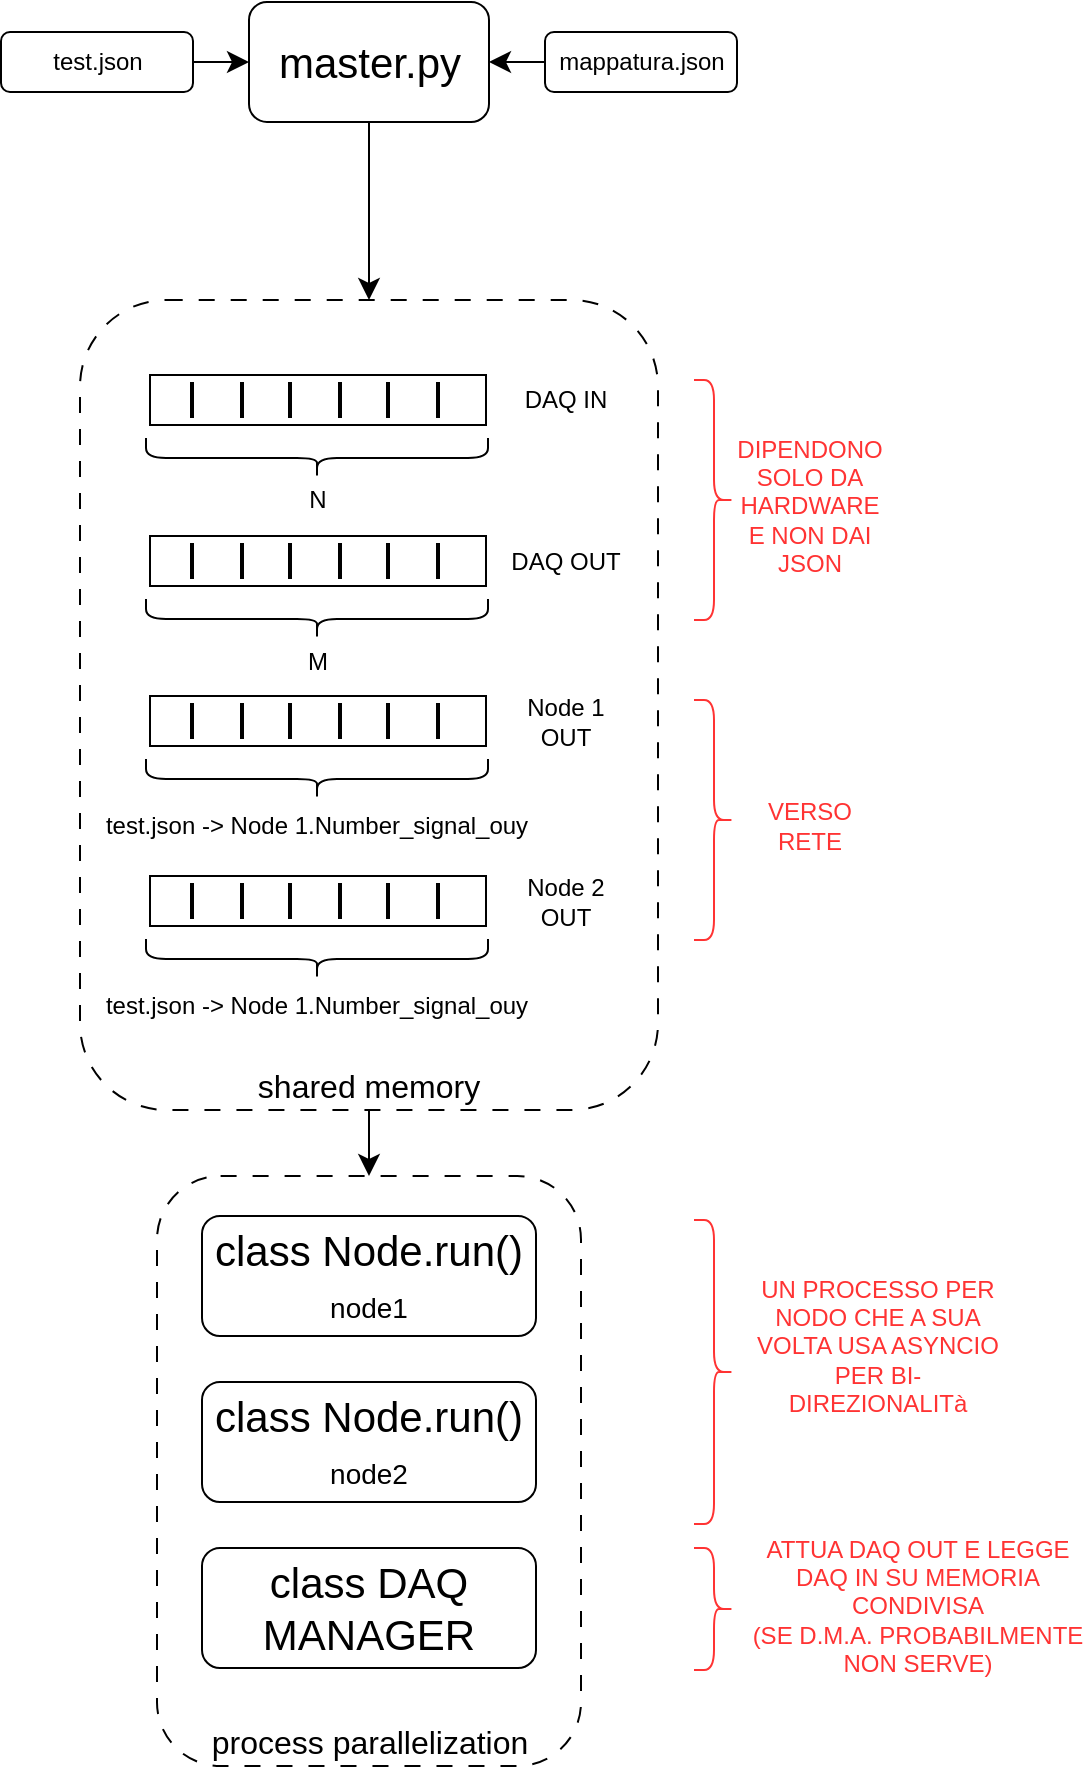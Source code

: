 <mxfile version="26.1.3">
  <diagram name="Pagina-1" id="6YI75HsUUGusuXryI77t">
    <mxGraphModel dx="1007" dy="972" grid="0" gridSize="10" guides="1" tooltips="1" connect="1" arrows="1" fold="1" page="0" pageScale="1" pageWidth="827" pageHeight="1169" math="0" shadow="0">
      <root>
        <mxCell id="0" />
        <mxCell id="1" parent="0" />
        <mxCell id="gDMrc5JoFi_0KkXbBFFb-55" style="edgeStyle=none;curved=1;rounded=0;orthogonalLoop=1;jettySize=auto;html=1;exitX=1;exitY=0.5;exitDx=0;exitDy=0;entryX=0;entryY=0.5;entryDx=0;entryDy=0;fontSize=12;startSize=8;endSize=8;" edge="1" parent="1" source="gDMrc5JoFi_0KkXbBFFb-1" target="gDMrc5JoFi_0KkXbBFFb-3">
          <mxGeometry relative="1" as="geometry" />
        </mxCell>
        <mxCell id="gDMrc5JoFi_0KkXbBFFb-1" value="test.json" style="rounded=1;whiteSpace=wrap;html=1;" vertex="1" parent="1">
          <mxGeometry x="13.5" y="-295" width="96" height="30" as="geometry" />
        </mxCell>
        <mxCell id="gDMrc5JoFi_0KkXbBFFb-56" style="edgeStyle=none;curved=1;rounded=0;orthogonalLoop=1;jettySize=auto;html=1;exitX=0;exitY=0.5;exitDx=0;exitDy=0;entryX=1;entryY=0.5;entryDx=0;entryDy=0;fontSize=12;startSize=8;endSize=8;" edge="1" parent="1" source="gDMrc5JoFi_0KkXbBFFb-2" target="gDMrc5JoFi_0KkXbBFFb-3">
          <mxGeometry relative="1" as="geometry" />
        </mxCell>
        <mxCell id="gDMrc5JoFi_0KkXbBFFb-2" value="mappatura.json" style="rounded=1;whiteSpace=wrap;html=1;" vertex="1" parent="1">
          <mxGeometry x="285.5" y="-295" width="96" height="30" as="geometry" />
        </mxCell>
        <mxCell id="gDMrc5JoFi_0KkXbBFFb-57" style="edgeStyle=none;curved=1;rounded=0;orthogonalLoop=1;jettySize=auto;html=1;exitX=0.5;exitY=1;exitDx=0;exitDy=0;entryX=0.5;entryY=0;entryDx=0;entryDy=0;fontSize=12;startSize=8;endSize=8;" edge="1" parent="1" source="gDMrc5JoFi_0KkXbBFFb-3" target="gDMrc5JoFi_0KkXbBFFb-10">
          <mxGeometry relative="1" as="geometry" />
        </mxCell>
        <mxCell id="gDMrc5JoFi_0KkXbBFFb-3" value="master.py" style="rounded=1;whiteSpace=wrap;html=1;fontSize=21;" vertex="1" parent="1">
          <mxGeometry x="137.5" y="-310" width="120" height="60" as="geometry" />
        </mxCell>
        <mxCell id="gDMrc5JoFi_0KkXbBFFb-6" value="process parallelization" style="rounded=1;whiteSpace=wrap;html=1;dashed=1;dashPattern=8 8;fontSize=16;verticalAlign=bottom;" vertex="1" parent="1">
          <mxGeometry x="91.5" y="277" width="212" height="295" as="geometry" />
        </mxCell>
        <mxCell id="gDMrc5JoFi_0KkXbBFFb-7" value="class Node.run()&lt;br&gt;&lt;font style=&quot;font-size: 14px;&quot;&gt;node1&lt;/font&gt;" style="rounded=1;whiteSpace=wrap;html=1;fontSize=21;" vertex="1" parent="1">
          <mxGeometry x="114" y="297" width="167" height="60" as="geometry" />
        </mxCell>
        <mxCell id="gDMrc5JoFi_0KkXbBFFb-8" value="class Node.run()&lt;br&gt;&lt;font style=&quot;font-size: 14px;&quot;&gt;node2&lt;/font&gt;" style="rounded=1;whiteSpace=wrap;html=1;fontSize=21;" vertex="1" parent="1">
          <mxGeometry x="114" y="380" width="167" height="60" as="geometry" />
        </mxCell>
        <mxCell id="gDMrc5JoFi_0KkXbBFFb-58" style="edgeStyle=none;curved=1;rounded=0;orthogonalLoop=1;jettySize=auto;html=1;exitX=0.5;exitY=1;exitDx=0;exitDy=0;entryX=0.5;entryY=0;entryDx=0;entryDy=0;fontSize=12;startSize=8;endSize=8;" edge="1" parent="1" source="gDMrc5JoFi_0KkXbBFFb-10" target="gDMrc5JoFi_0KkXbBFFb-6">
          <mxGeometry relative="1" as="geometry" />
        </mxCell>
        <mxCell id="gDMrc5JoFi_0KkXbBFFb-10" value="shared memory" style="rounded=1;whiteSpace=wrap;html=1;dashed=1;dashPattern=8 8;fontSize=16;verticalAlign=bottom;" vertex="1" parent="1">
          <mxGeometry x="53" y="-161" width="289" height="405" as="geometry" />
        </mxCell>
        <mxCell id="gDMrc5JoFi_0KkXbBFFb-11" value="" style="rounded=0;whiteSpace=wrap;html=1;" vertex="1" parent="1">
          <mxGeometry x="88" y="-123.5" width="168" height="25" as="geometry" />
        </mxCell>
        <mxCell id="gDMrc5JoFi_0KkXbBFFb-12" value="" style="line;strokeWidth=2;direction=south;html=1;" vertex="1" parent="1">
          <mxGeometry x="104" y="-120" width="10" height="18" as="geometry" />
        </mxCell>
        <mxCell id="gDMrc5JoFi_0KkXbBFFb-13" value="" style="line;strokeWidth=2;direction=south;html=1;" vertex="1" parent="1">
          <mxGeometry x="129" y="-120" width="10" height="18" as="geometry" />
        </mxCell>
        <mxCell id="gDMrc5JoFi_0KkXbBFFb-14" value="" style="line;strokeWidth=2;direction=south;html=1;" vertex="1" parent="1">
          <mxGeometry x="153" y="-120" width="10" height="18" as="geometry" />
        </mxCell>
        <mxCell id="gDMrc5JoFi_0KkXbBFFb-15" value="" style="line;strokeWidth=2;direction=south;html=1;" vertex="1" parent="1">
          <mxGeometry x="178" y="-120" width="10" height="18" as="geometry" />
        </mxCell>
        <mxCell id="gDMrc5JoFi_0KkXbBFFb-16" value="" style="line;strokeWidth=2;direction=south;html=1;" vertex="1" parent="1">
          <mxGeometry x="202" y="-120" width="10" height="18" as="geometry" />
        </mxCell>
        <mxCell id="gDMrc5JoFi_0KkXbBFFb-17" value="" style="line;strokeWidth=2;direction=south;html=1;" vertex="1" parent="1">
          <mxGeometry x="227" y="-120" width="10" height="18" as="geometry" />
        </mxCell>
        <mxCell id="gDMrc5JoFi_0KkXbBFFb-18" value="" style="shape=curlyBracket;whiteSpace=wrap;html=1;rounded=1;flipH=1;labelPosition=right;verticalLabelPosition=middle;align=left;verticalAlign=middle;rotation=90;" vertex="1" parent="1">
          <mxGeometry x="161.5" y="-167.5" width="20" height="171" as="geometry" />
        </mxCell>
        <mxCell id="gDMrc5JoFi_0KkXbBFFb-19" value="DAQ IN" style="text;html=1;align=center;verticalAlign=middle;whiteSpace=wrap;rounded=0;" vertex="1" parent="1">
          <mxGeometry x="266" y="-126" width="60" height="30" as="geometry" />
        </mxCell>
        <mxCell id="gDMrc5JoFi_0KkXbBFFb-20" value="N" style="text;html=1;align=center;verticalAlign=middle;whiteSpace=wrap;rounded=0;" vertex="1" parent="1">
          <mxGeometry x="141.5" y="-76" width="60" height="30" as="geometry" />
        </mxCell>
        <mxCell id="gDMrc5JoFi_0KkXbBFFb-21" value="" style="rounded=0;whiteSpace=wrap;html=1;" vertex="1" parent="1">
          <mxGeometry x="88" y="-43" width="168" height="25" as="geometry" />
        </mxCell>
        <mxCell id="gDMrc5JoFi_0KkXbBFFb-22" value="" style="line;strokeWidth=2;direction=south;html=1;" vertex="1" parent="1">
          <mxGeometry x="104" y="-39.5" width="10" height="18" as="geometry" />
        </mxCell>
        <mxCell id="gDMrc5JoFi_0KkXbBFFb-23" value="" style="line;strokeWidth=2;direction=south;html=1;" vertex="1" parent="1">
          <mxGeometry x="129" y="-39.5" width="10" height="18" as="geometry" />
        </mxCell>
        <mxCell id="gDMrc5JoFi_0KkXbBFFb-24" value="" style="line;strokeWidth=2;direction=south;html=1;" vertex="1" parent="1">
          <mxGeometry x="153" y="-39.5" width="10" height="18" as="geometry" />
        </mxCell>
        <mxCell id="gDMrc5JoFi_0KkXbBFFb-25" value="" style="line;strokeWidth=2;direction=south;html=1;" vertex="1" parent="1">
          <mxGeometry x="178" y="-39.5" width="10" height="18" as="geometry" />
        </mxCell>
        <mxCell id="gDMrc5JoFi_0KkXbBFFb-26" value="" style="line;strokeWidth=2;direction=south;html=1;" vertex="1" parent="1">
          <mxGeometry x="202" y="-39.5" width="10" height="18" as="geometry" />
        </mxCell>
        <mxCell id="gDMrc5JoFi_0KkXbBFFb-27" value="" style="line;strokeWidth=2;direction=south;html=1;" vertex="1" parent="1">
          <mxGeometry x="227" y="-39.5" width="10" height="18" as="geometry" />
        </mxCell>
        <mxCell id="gDMrc5JoFi_0KkXbBFFb-28" value="" style="shape=curlyBracket;whiteSpace=wrap;html=1;rounded=1;flipH=1;labelPosition=right;verticalLabelPosition=middle;align=left;verticalAlign=middle;rotation=90;" vertex="1" parent="1">
          <mxGeometry x="161.5" y="-87" width="20" height="171" as="geometry" />
        </mxCell>
        <mxCell id="gDMrc5JoFi_0KkXbBFFb-29" value="DAQ OUT" style="text;html=1;align=center;verticalAlign=middle;whiteSpace=wrap;rounded=0;" vertex="1" parent="1">
          <mxGeometry x="266" y="-45.5" width="60" height="30" as="geometry" />
        </mxCell>
        <mxCell id="gDMrc5JoFi_0KkXbBFFb-30" value="M" style="text;html=1;align=center;verticalAlign=middle;whiteSpace=wrap;rounded=0;" vertex="1" parent="1">
          <mxGeometry x="141.5" y="4.5" width="60" height="30" as="geometry" />
        </mxCell>
        <mxCell id="gDMrc5JoFi_0KkXbBFFb-31" value="" style="rounded=0;whiteSpace=wrap;html=1;" vertex="1" parent="1">
          <mxGeometry x="88" y="37" width="168" height="25" as="geometry" />
        </mxCell>
        <mxCell id="gDMrc5JoFi_0KkXbBFFb-32" value="" style="line;strokeWidth=2;direction=south;html=1;" vertex="1" parent="1">
          <mxGeometry x="104" y="40.5" width="10" height="18" as="geometry" />
        </mxCell>
        <mxCell id="gDMrc5JoFi_0KkXbBFFb-33" value="" style="line;strokeWidth=2;direction=south;html=1;" vertex="1" parent="1">
          <mxGeometry x="129" y="40.5" width="10" height="18" as="geometry" />
        </mxCell>
        <mxCell id="gDMrc5JoFi_0KkXbBFFb-34" value="" style="line;strokeWidth=2;direction=south;html=1;" vertex="1" parent="1">
          <mxGeometry x="153" y="40.5" width="10" height="18" as="geometry" />
        </mxCell>
        <mxCell id="gDMrc5JoFi_0KkXbBFFb-35" value="" style="line;strokeWidth=2;direction=south;html=1;" vertex="1" parent="1">
          <mxGeometry x="178" y="40.5" width="10" height="18" as="geometry" />
        </mxCell>
        <mxCell id="gDMrc5JoFi_0KkXbBFFb-36" value="" style="line;strokeWidth=2;direction=south;html=1;" vertex="1" parent="1">
          <mxGeometry x="202" y="40.5" width="10" height="18" as="geometry" />
        </mxCell>
        <mxCell id="gDMrc5JoFi_0KkXbBFFb-37" value="" style="line;strokeWidth=2;direction=south;html=1;" vertex="1" parent="1">
          <mxGeometry x="227" y="40.5" width="10" height="18" as="geometry" />
        </mxCell>
        <mxCell id="gDMrc5JoFi_0KkXbBFFb-38" value="" style="shape=curlyBracket;whiteSpace=wrap;html=1;rounded=1;flipH=1;labelPosition=right;verticalLabelPosition=middle;align=left;verticalAlign=middle;rotation=90;" vertex="1" parent="1">
          <mxGeometry x="161.5" y="-7" width="20" height="171" as="geometry" />
        </mxCell>
        <mxCell id="gDMrc5JoFi_0KkXbBFFb-39" value="Node 1 OUT" style="text;html=1;align=center;verticalAlign=middle;whiteSpace=wrap;rounded=0;" vertex="1" parent="1">
          <mxGeometry x="266" y="34.5" width="60" height="30" as="geometry" />
        </mxCell>
        <mxCell id="gDMrc5JoFi_0KkXbBFFb-40" value="test.json -&amp;gt; Node 1.Number_signal_ouy" style="text;html=1;align=center;verticalAlign=middle;whiteSpace=wrap;rounded=0;" vertex="1" parent="1">
          <mxGeometry x="56.25" y="87" width="230.5" height="30" as="geometry" />
        </mxCell>
        <mxCell id="gDMrc5JoFi_0KkXbBFFb-41" value="" style="rounded=0;whiteSpace=wrap;html=1;" vertex="1" parent="1">
          <mxGeometry x="88" y="127" width="168" height="25" as="geometry" />
        </mxCell>
        <mxCell id="gDMrc5JoFi_0KkXbBFFb-42" value="" style="line;strokeWidth=2;direction=south;html=1;" vertex="1" parent="1">
          <mxGeometry x="104" y="130.5" width="10" height="18" as="geometry" />
        </mxCell>
        <mxCell id="gDMrc5JoFi_0KkXbBFFb-43" value="" style="line;strokeWidth=2;direction=south;html=1;" vertex="1" parent="1">
          <mxGeometry x="129" y="130.5" width="10" height="18" as="geometry" />
        </mxCell>
        <mxCell id="gDMrc5JoFi_0KkXbBFFb-44" value="" style="line;strokeWidth=2;direction=south;html=1;" vertex="1" parent="1">
          <mxGeometry x="153" y="130.5" width="10" height="18" as="geometry" />
        </mxCell>
        <mxCell id="gDMrc5JoFi_0KkXbBFFb-45" value="" style="line;strokeWidth=2;direction=south;html=1;" vertex="1" parent="1">
          <mxGeometry x="178" y="130.5" width="10" height="18" as="geometry" />
        </mxCell>
        <mxCell id="gDMrc5JoFi_0KkXbBFFb-46" value="" style="line;strokeWidth=2;direction=south;html=1;" vertex="1" parent="1">
          <mxGeometry x="202" y="130.5" width="10" height="18" as="geometry" />
        </mxCell>
        <mxCell id="gDMrc5JoFi_0KkXbBFFb-47" value="" style="line;strokeWidth=2;direction=south;html=1;" vertex="1" parent="1">
          <mxGeometry x="227" y="130.5" width="10" height="18" as="geometry" />
        </mxCell>
        <mxCell id="gDMrc5JoFi_0KkXbBFFb-48" value="" style="shape=curlyBracket;whiteSpace=wrap;html=1;rounded=1;flipH=1;labelPosition=right;verticalLabelPosition=middle;align=left;verticalAlign=middle;rotation=90;" vertex="1" parent="1">
          <mxGeometry x="161.5" y="83" width="20" height="171" as="geometry" />
        </mxCell>
        <mxCell id="gDMrc5JoFi_0KkXbBFFb-49" value="Node 2 OUT" style="text;html=1;align=center;verticalAlign=middle;whiteSpace=wrap;rounded=0;" vertex="1" parent="1">
          <mxGeometry x="266" y="124.5" width="60" height="30" as="geometry" />
        </mxCell>
        <mxCell id="gDMrc5JoFi_0KkXbBFFb-50" value="test.json -&amp;gt; Node 1.Number_signal_ouy" style="text;html=1;align=center;verticalAlign=middle;whiteSpace=wrap;rounded=0;" vertex="1" parent="1">
          <mxGeometry x="56.25" y="177" width="230.5" height="30" as="geometry" />
        </mxCell>
        <mxCell id="gDMrc5JoFi_0KkXbBFFb-51" value="" style="shape=curlyBracket;whiteSpace=wrap;html=1;rounded=1;flipH=1;labelPosition=right;verticalLabelPosition=middle;align=left;verticalAlign=middle;fontColor=#FF3333;labelBorderColor=#FF3333;strokeColor=#FF3333;" vertex="1" parent="1">
          <mxGeometry x="360" y="-121" width="20" height="120" as="geometry" />
        </mxCell>
        <mxCell id="gDMrc5JoFi_0KkXbBFFb-52" value="DIPENDONO SOLO DA HARDWARE E NON DAI JSON" style="text;html=1;align=center;verticalAlign=middle;whiteSpace=wrap;rounded=0;fontColor=#FF3333;" vertex="1" parent="1">
          <mxGeometry x="388" y="-73" width="60" height="30" as="geometry" />
        </mxCell>
        <mxCell id="gDMrc5JoFi_0KkXbBFFb-53" value="" style="shape=curlyBracket;whiteSpace=wrap;html=1;rounded=1;flipH=1;labelPosition=right;verticalLabelPosition=middle;align=left;verticalAlign=middle;fontColor=#FF3333;labelBorderColor=#FF3333;strokeColor=#FF3333;" vertex="1" parent="1">
          <mxGeometry x="360" y="39" width="20" height="120" as="geometry" />
        </mxCell>
        <mxCell id="gDMrc5JoFi_0KkXbBFFb-54" value="VERSO RETE" style="text;html=1;align=center;verticalAlign=middle;whiteSpace=wrap;rounded=0;fontColor=#FF3333;" vertex="1" parent="1">
          <mxGeometry x="388" y="87" width="60" height="30" as="geometry" />
        </mxCell>
        <mxCell id="gDMrc5JoFi_0KkXbBFFb-59" value="class DAQ MANAGER" style="rounded=1;whiteSpace=wrap;html=1;fontSize=21;" vertex="1" parent="1">
          <mxGeometry x="114" y="463" width="167" height="60" as="geometry" />
        </mxCell>
        <mxCell id="gDMrc5JoFi_0KkXbBFFb-60" value="" style="shape=curlyBracket;whiteSpace=wrap;html=1;rounded=1;flipH=1;labelPosition=right;verticalLabelPosition=middle;align=left;verticalAlign=middle;fontColor=#FF3333;labelBorderColor=#FF3333;strokeColor=#FF3333;" vertex="1" parent="1">
          <mxGeometry x="360" y="299" width="20" height="152" as="geometry" />
        </mxCell>
        <mxCell id="gDMrc5JoFi_0KkXbBFFb-61" value="UN PROCESSO PER NODO CHE A SUA VOLTA USA ASYNCIO PER BI-DIREZIONALITà" style="text;html=1;align=center;verticalAlign=middle;whiteSpace=wrap;rounded=0;fontColor=#FF3333;" vertex="1" parent="1">
          <mxGeometry x="388" y="347" width="128" height="30" as="geometry" />
        </mxCell>
        <mxCell id="gDMrc5JoFi_0KkXbBFFb-62" value="" style="shape=curlyBracket;whiteSpace=wrap;html=1;rounded=1;flipH=1;labelPosition=right;verticalLabelPosition=middle;align=left;verticalAlign=middle;fontColor=#FF3333;labelBorderColor=#FF3333;strokeColor=#FF3333;" vertex="1" parent="1">
          <mxGeometry x="360" y="463" width="20" height="61" as="geometry" />
        </mxCell>
        <mxCell id="gDMrc5JoFi_0KkXbBFFb-63" value="ATTUA DAQ OUT E LEGGE DAQ IN SU MEMORIA CONDIVISA&lt;br&gt;(SE D.M.A. PROBABILMENTE NON SERVE)" style="text;html=1;align=center;verticalAlign=middle;whiteSpace=wrap;rounded=0;fontColor=#FF3333;" vertex="1" parent="1">
          <mxGeometry x="388" y="477" width="168" height="30" as="geometry" />
        </mxCell>
      </root>
    </mxGraphModel>
  </diagram>
</mxfile>
